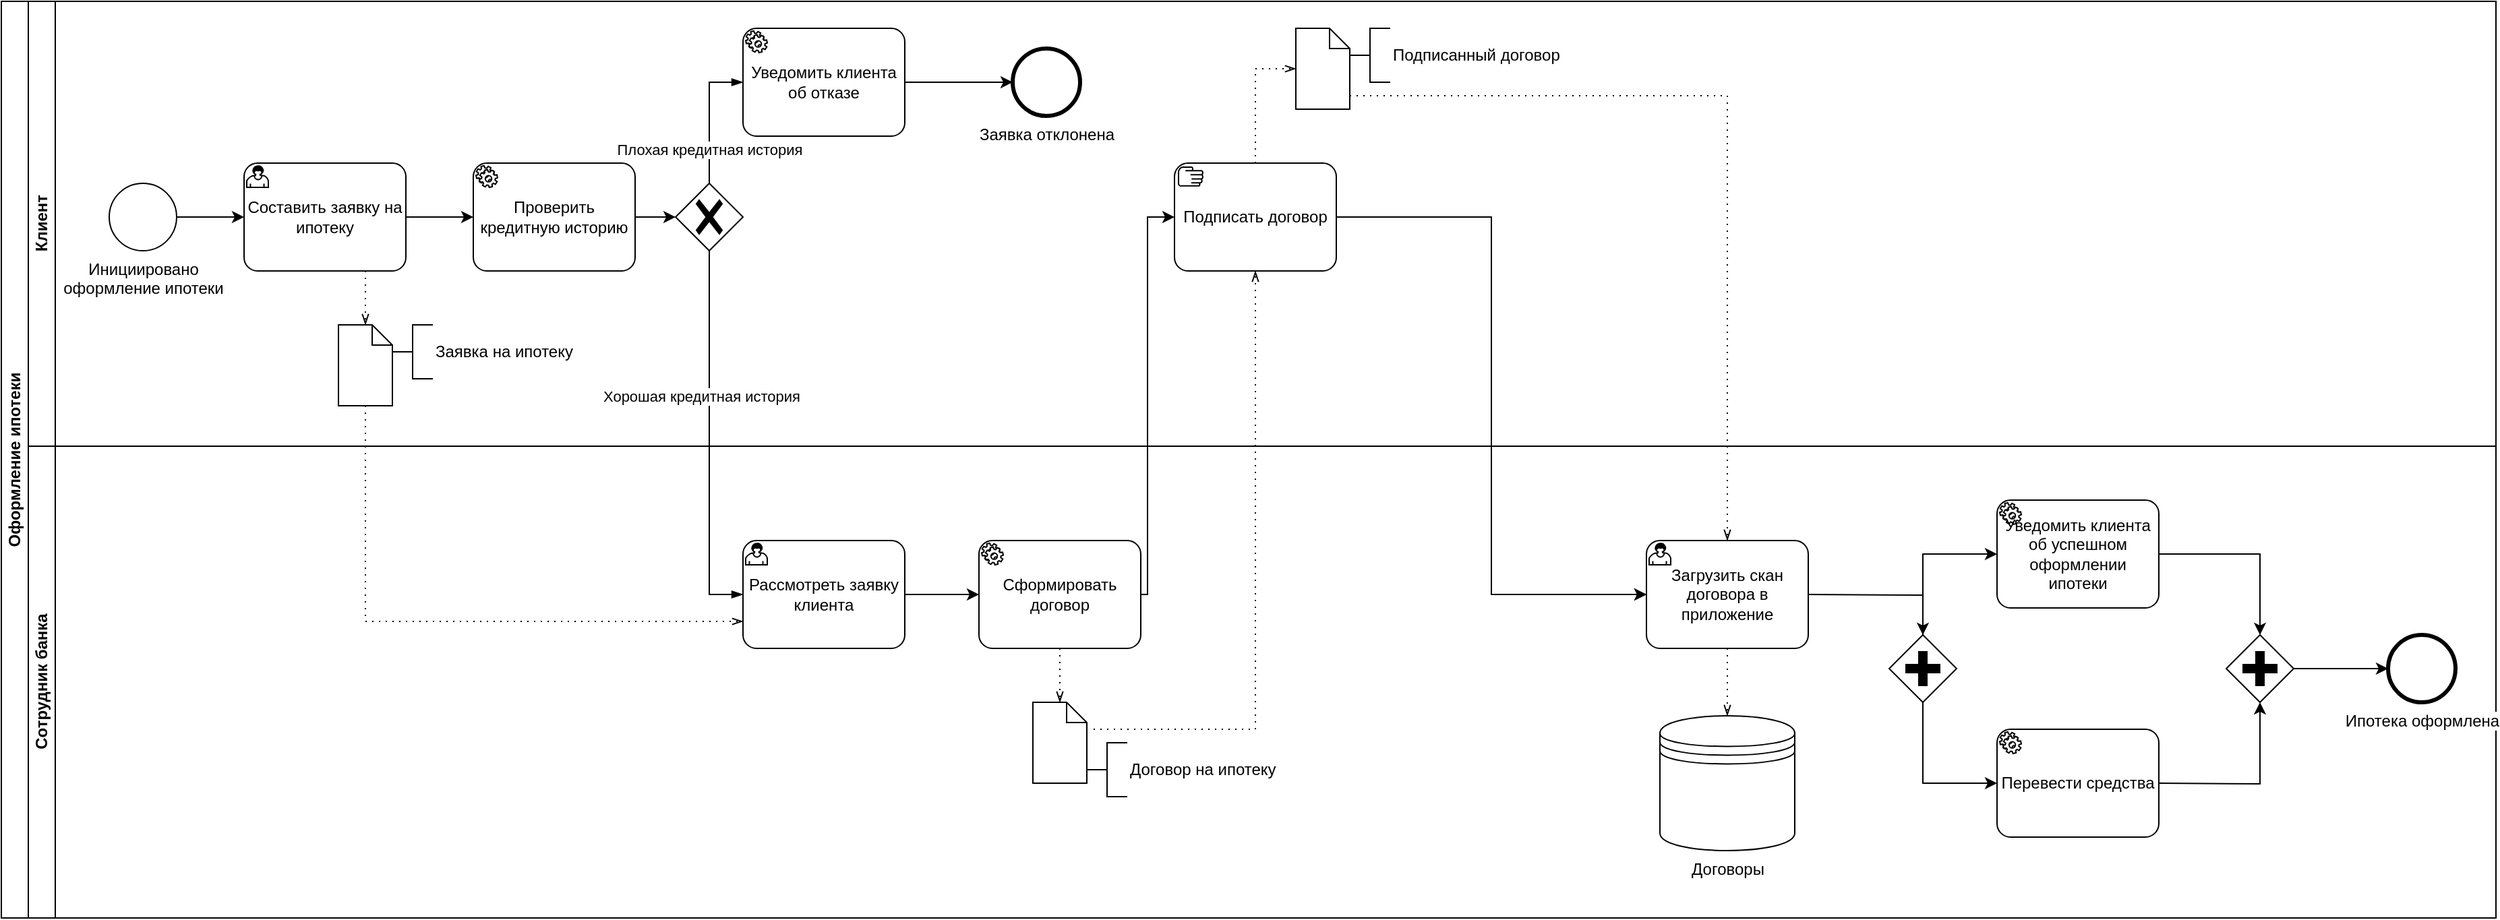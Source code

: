<mxfile version="24.8.2">
  <diagram name="Страница — 1" id="fx7uQK-0CRvI9rPKiEYD">
    <mxGraphModel dx="1293" dy="558" grid="1" gridSize="10" guides="1" tooltips="1" connect="1" arrows="1" fold="1" page="1" pageScale="1" pageWidth="1169" pageHeight="827" math="0" shadow="0">
      <root>
        <mxCell id="0" />
        <mxCell id="1" parent="0" />
        <mxCell id="-a0xLOdZY-EFVbSBvTB6-1" value="Оформление ипотеки" style="swimlane;html=1;childLayout=stackLayout;resizeParent=1;resizeParentMax=0;horizontal=0;startSize=20;horizontalStack=0;whiteSpace=wrap;" parent="1" vertex="1">
          <mxGeometry x="120" y="30" width="1850" height="680" as="geometry" />
        </mxCell>
        <mxCell id="-a0xLOdZY-EFVbSBvTB6-26" style="edgeStyle=orthogonalEdgeStyle;rounded=0;orthogonalLoop=1;jettySize=auto;html=1;entryX=0;entryY=0.5;entryDx=0;entryDy=0;entryPerimeter=0;" parent="-a0xLOdZY-EFVbSBvTB6-1" target="-a0xLOdZY-EFVbSBvTB6-25" edge="1">
          <mxGeometry relative="1" as="geometry">
            <Array as="points">
              <mxPoint x="850" y="440" />
              <mxPoint x="850" y="160" />
            </Array>
            <mxPoint x="845" y="440" as="sourcePoint" />
          </mxGeometry>
        </mxCell>
        <mxCell id="-a0xLOdZY-EFVbSBvTB6-33" style="edgeStyle=orthogonalEdgeStyle;rounded=0;orthogonalLoop=1;jettySize=auto;html=1;entryX=0;entryY=0.5;entryDx=0;entryDy=0;entryPerimeter=0;" parent="-a0xLOdZY-EFVbSBvTB6-1" source="-a0xLOdZY-EFVbSBvTB6-25" target="P9ozjkM_OFoo9wz9tVRu-3" edge="1">
          <mxGeometry relative="1" as="geometry">
            <mxPoint x="1220" y="440" as="targetPoint" />
          </mxGeometry>
        </mxCell>
        <mxCell id="-a0xLOdZY-EFVbSBvTB6-2" value="Клиент" style="swimlane;html=1;startSize=20;horizontal=0;" parent="-a0xLOdZY-EFVbSBvTB6-1" vertex="1">
          <mxGeometry x="20" width="1830" height="330" as="geometry" />
        </mxCell>
        <mxCell id="-a0xLOdZY-EFVbSBvTB6-5" value="Инициировано &lt;br&gt;оформление ипотеки" style="points=[[0.145,0.145,0],[0.5,0,0],[0.855,0.145,0],[1,0.5,0],[0.855,0.855,0],[0.5,1,0],[0.145,0.855,0],[0,0.5,0]];shape=mxgraph.bpmn.event;html=1;verticalLabelPosition=bottom;labelBackgroundColor=#ffffff;verticalAlign=top;align=center;perimeter=ellipsePerimeter;outlineConnect=0;aspect=fixed;outline=standard;symbol=general;" parent="-a0xLOdZY-EFVbSBvTB6-2" vertex="1">
          <mxGeometry x="60" y="135" width="50" height="50" as="geometry" />
        </mxCell>
        <mxCell id="-a0xLOdZY-EFVbSBvTB6-17" style="edgeStyle=orthogonalEdgeStyle;rounded=0;orthogonalLoop=1;jettySize=auto;html=1;" parent="-a0xLOdZY-EFVbSBvTB6-2" source="-a0xLOdZY-EFVbSBvTB6-7" target="-a0xLOdZY-EFVbSBvTB6-13" edge="1">
          <mxGeometry relative="1" as="geometry" />
        </mxCell>
        <mxCell id="-a0xLOdZY-EFVbSBvTB6-7" value="Составить заявку на ипотеку" style="points=[[0.25,0,0],[0.5,0,0],[0.75,0,0],[1,0.25,0],[1,0.5,0],[1,0.75,0],[0.75,1,0],[0.5,1,0],[0.25,1,0],[0,0.75,0],[0,0.5,0],[0,0.25,0]];shape=mxgraph.bpmn.task;whiteSpace=wrap;rectStyle=rounded;size=10;html=1;container=1;expand=0;collapsible=0;taskMarker=user;" parent="-a0xLOdZY-EFVbSBvTB6-2" vertex="1">
          <mxGeometry x="160" y="120" width="120" height="80" as="geometry" />
        </mxCell>
        <mxCell id="-a0xLOdZY-EFVbSBvTB6-8" value="" style="shape=mxgraph.bpmn.data;labelPosition=center;verticalLabelPosition=bottom;align=center;verticalAlign=top;size=15;html=1;" parent="-a0xLOdZY-EFVbSBvTB6-2" vertex="1">
          <mxGeometry x="230" y="240" width="40" height="60" as="geometry" />
        </mxCell>
        <mxCell id="-a0xLOdZY-EFVbSBvTB6-10" value="Заявка на ипотеку" style="html=1;shape=mxgraph.flowchart.annotation_2;align=left;labelPosition=right;" parent="-a0xLOdZY-EFVbSBvTB6-2" vertex="1">
          <mxGeometry x="270" y="240" width="30" height="40" as="geometry" />
        </mxCell>
        <mxCell id="-a0xLOdZY-EFVbSBvTB6-9" value="" style="edgeStyle=elbowEdgeStyle;fontSize=12;html=1;endFill=0;startFill=0;endSize=6;startSize=6;dashed=1;dashPattern=1 4;endArrow=openThin;startArrow=none;rounded=0;" parent="-a0xLOdZY-EFVbSBvTB6-2" edge="1">
          <mxGeometry width="160" relative="1" as="geometry">
            <mxPoint x="250" y="200" as="sourcePoint" />
            <mxPoint x="250" y="240" as="targetPoint" />
          </mxGeometry>
        </mxCell>
        <mxCell id="-a0xLOdZY-EFVbSBvTB6-52" style="edgeStyle=orthogonalEdgeStyle;rounded=0;orthogonalLoop=1;jettySize=auto;html=1;" parent="-a0xLOdZY-EFVbSBvTB6-2" source="-a0xLOdZY-EFVbSBvTB6-13" target="-a0xLOdZY-EFVbSBvTB6-51" edge="1">
          <mxGeometry relative="1" as="geometry" />
        </mxCell>
        <mxCell id="-a0xLOdZY-EFVbSBvTB6-13" value="Проверить кредитную историю" style="points=[[0.25,0,0],[0.5,0,0],[0.75,0,0],[1,0.25,0],[1,0.5,0],[1,0.75,0],[0.75,1,0],[0.5,1,0],[0.25,1,0],[0,0.75,0],[0,0.5,0],[0,0.25,0]];shape=mxgraph.bpmn.task;whiteSpace=wrap;rectStyle=rounded;size=10;html=1;container=1;expand=0;collapsible=0;taskMarker=service;" parent="-a0xLOdZY-EFVbSBvTB6-2" vertex="1">
          <mxGeometry x="330" y="120" width="120" height="80" as="geometry" />
        </mxCell>
        <mxCell id="-a0xLOdZY-EFVbSBvTB6-15" style="edgeStyle=orthogonalEdgeStyle;rounded=0;orthogonalLoop=1;jettySize=auto;html=1;entryX=0;entryY=0.5;entryDx=0;entryDy=0;entryPerimeter=0;" parent="-a0xLOdZY-EFVbSBvTB6-2" source="-a0xLOdZY-EFVbSBvTB6-5" target="-a0xLOdZY-EFVbSBvTB6-7" edge="1">
          <mxGeometry relative="1" as="geometry" />
        </mxCell>
        <mxCell id="-a0xLOdZY-EFVbSBvTB6-25" value="Подписать договор" style="points=[[0.25,0,0],[0.5,0,0],[0.75,0,0],[1,0.25,0],[1,0.5,0],[1,0.75,0],[0.75,1,0],[0.5,1,0],[0.25,1,0],[0,0.75,0],[0,0.5,0],[0,0.25,0]];shape=mxgraph.bpmn.task;whiteSpace=wrap;rectStyle=rounded;size=10;html=1;container=1;expand=0;collapsible=0;taskMarker=manual;" parent="-a0xLOdZY-EFVbSBvTB6-2" vertex="1">
          <mxGeometry x="850" y="120" width="120" height="80" as="geometry" />
        </mxCell>
        <mxCell id="-a0xLOdZY-EFVbSBvTB6-29" value="" style="shape=mxgraph.bpmn.data;labelPosition=center;verticalLabelPosition=bottom;align=center;verticalAlign=top;size=15;html=1;" parent="-a0xLOdZY-EFVbSBvTB6-2" vertex="1">
          <mxGeometry x="940" y="20" width="40" height="60" as="geometry" />
        </mxCell>
        <mxCell id="-a0xLOdZY-EFVbSBvTB6-30" value="Подписанный договор" style="html=1;shape=mxgraph.flowchart.annotation_2;align=left;labelPosition=right;" parent="-a0xLOdZY-EFVbSBvTB6-2" vertex="1">
          <mxGeometry x="980" y="20" width="30" height="40" as="geometry" />
        </mxCell>
        <mxCell id="-a0xLOdZY-EFVbSBvTB6-31" value="" style="edgeStyle=elbowEdgeStyle;fontSize=12;html=1;endFill=0;startFill=0;endSize=6;startSize=6;dashed=1;dashPattern=1 4;endArrow=openThin;startArrow=none;rounded=0;exitX=0.5;exitY=0;exitDx=0;exitDy=0;exitPerimeter=0;entryX=0;entryY=0.5;entryDx=0;entryDy=0;entryPerimeter=0;" parent="-a0xLOdZY-EFVbSBvTB6-2" source="-a0xLOdZY-EFVbSBvTB6-25" target="-a0xLOdZY-EFVbSBvTB6-29" edge="1">
          <mxGeometry width="160" relative="1" as="geometry">
            <mxPoint x="1020" y="160" as="sourcePoint" />
            <mxPoint x="1180" y="160" as="targetPoint" />
            <Array as="points">
              <mxPoint x="910" y="60" />
            </Array>
          </mxGeometry>
        </mxCell>
        <mxCell id="-a0xLOdZY-EFVbSBvTB6-32" value="" style="edgeStyle=elbowEdgeStyle;fontSize=12;html=1;endFill=0;startFill=0;endSize=6;startSize=6;dashed=1;dashPattern=1 4;endArrow=openThin;startArrow=none;rounded=0;entryX=0.5;entryY=0;entryDx=0;entryDy=0;entryPerimeter=0;" parent="-a0xLOdZY-EFVbSBvTB6-2" edge="1">
          <mxGeometry width="160" relative="1" as="geometry">
            <mxPoint x="980" y="70" as="sourcePoint" />
            <mxPoint x="1260" y="400.0" as="targetPoint" />
            <Array as="points">
              <mxPoint x="1260" y="240" />
            </Array>
          </mxGeometry>
        </mxCell>
        <mxCell id="-a0xLOdZY-EFVbSBvTB6-51" value="" style="points=[[0.25,0.25,0],[0.5,0,0],[0.75,0.25,0],[1,0.5,0],[0.75,0.75,0],[0.5,1,0],[0.25,0.75,0],[0,0.5,0]];shape=mxgraph.bpmn.gateway2;html=1;verticalLabelPosition=bottom;labelBackgroundColor=#ffffff;verticalAlign=top;align=center;perimeter=rhombusPerimeter;outlineConnect=0;outline=none;symbol=none;gwType=exclusive;" parent="-a0xLOdZY-EFVbSBvTB6-2" vertex="1">
          <mxGeometry x="480" y="135" width="50" height="50" as="geometry" />
        </mxCell>
        <mxCell id="-a0xLOdZY-EFVbSBvTB6-53" value="Уведомить клиента об отказе" style="points=[[0.25,0,0],[0.5,0,0],[0.75,0,0],[1,0.25,0],[1,0.5,0],[1,0.75,0],[0.75,1,0],[0.5,1,0],[0.25,1,0],[0,0.75,0],[0,0.5,0],[0,0.25,0]];shape=mxgraph.bpmn.task;whiteSpace=wrap;rectStyle=rounded;size=10;html=1;container=1;expand=0;collapsible=0;taskMarker=service;" parent="-a0xLOdZY-EFVbSBvTB6-2" vertex="1">
          <mxGeometry x="530" y="20" width="120" height="80" as="geometry" />
        </mxCell>
        <mxCell id="-a0xLOdZY-EFVbSBvTB6-54" value="" style="edgeStyle=elbowEdgeStyle;fontSize=12;html=1;endArrow=blockThin;endFill=1;rounded=0;entryX=0;entryY=0.5;entryDx=0;entryDy=0;entryPerimeter=0;exitX=0.5;exitY=0;exitDx=0;exitDy=0;exitPerimeter=0;" parent="-a0xLOdZY-EFVbSBvTB6-2" source="-a0xLOdZY-EFVbSBvTB6-51" target="-a0xLOdZY-EFVbSBvTB6-53" edge="1">
          <mxGeometry width="160" relative="1" as="geometry">
            <mxPoint x="500" y="130" as="sourcePoint" />
            <mxPoint x="720" y="130" as="targetPoint" />
            <Array as="points">
              <mxPoint x="505" y="100" />
            </Array>
          </mxGeometry>
        </mxCell>
        <mxCell id="-a0xLOdZY-EFVbSBvTB6-58" value="Плохая кредитная история" style="edgeLabel;html=1;align=center;verticalAlign=middle;resizable=0;points=[];" parent="-a0xLOdZY-EFVbSBvTB6-54" vertex="1" connectable="0">
          <mxGeometry x="-0.329" y="4" relative="1" as="geometry">
            <mxPoint x="4" y="8" as="offset" />
          </mxGeometry>
        </mxCell>
        <mxCell id="-a0xLOdZY-EFVbSBvTB6-56" value="Заявка отклонена" style="points=[[0.145,0.145,0],[0.5,0,0],[0.855,0.145,0],[1,0.5,0],[0.855,0.855,0],[0.5,1,0],[0.145,0.855,0],[0,0.5,0]];shape=mxgraph.bpmn.event;html=1;verticalLabelPosition=bottom;labelBackgroundColor=#ffffff;verticalAlign=top;align=center;perimeter=ellipsePerimeter;outlineConnect=0;aspect=fixed;outline=end;symbol=terminate2;" parent="-a0xLOdZY-EFVbSBvTB6-2" vertex="1">
          <mxGeometry x="730" y="35" width="50" height="50" as="geometry" />
        </mxCell>
        <mxCell id="-a0xLOdZY-EFVbSBvTB6-57" style="edgeStyle=orthogonalEdgeStyle;rounded=0;orthogonalLoop=1;jettySize=auto;html=1;entryX=0;entryY=0.5;entryDx=0;entryDy=0;entryPerimeter=0;" parent="-a0xLOdZY-EFVbSBvTB6-2" source="-a0xLOdZY-EFVbSBvTB6-53" target="-a0xLOdZY-EFVbSBvTB6-56" edge="1">
          <mxGeometry relative="1" as="geometry" />
        </mxCell>
        <mxCell id="-a0xLOdZY-EFVbSBvTB6-3" value="Сотрудник банка" style="swimlane;html=1;startSize=20;horizontal=0;" parent="-a0xLOdZY-EFVbSBvTB6-1" vertex="1">
          <mxGeometry x="20" y="330" width="1830" height="350" as="geometry" />
        </mxCell>
        <mxCell id="-a0xLOdZY-EFVbSBvTB6-14" value="Рассмотреть заявку клиента" style="points=[[0.25,0,0],[0.5,0,0],[0.75,0,0],[1,0.25,0],[1,0.5,0],[1,0.75,0],[0.75,1,0],[0.5,1,0],[0.25,1,0],[0,0.75,0],[0,0.5,0],[0,0.25,0]];shape=mxgraph.bpmn.task;whiteSpace=wrap;rectStyle=rounded;size=10;html=1;container=1;expand=0;collapsible=0;taskMarker=user;" parent="-a0xLOdZY-EFVbSBvTB6-3" vertex="1">
          <mxGeometry x="530" y="70" width="120" height="80" as="geometry" />
        </mxCell>
        <mxCell id="-a0xLOdZY-EFVbSBvTB6-20" style="edgeStyle=orthogonalEdgeStyle;rounded=0;orthogonalLoop=1;jettySize=auto;html=1;entryX=0;entryY=0.5;entryDx=0;entryDy=0;entryPerimeter=0;" parent="-a0xLOdZY-EFVbSBvTB6-3" source="-a0xLOdZY-EFVbSBvTB6-14" edge="1">
          <mxGeometry relative="1" as="geometry">
            <mxPoint x="705" y="110" as="targetPoint" />
          </mxGeometry>
        </mxCell>
        <mxCell id="-a0xLOdZY-EFVbSBvTB6-21" value="" style="shape=mxgraph.bpmn.data;labelPosition=center;verticalLabelPosition=bottom;align=center;verticalAlign=top;size=15;html=1;" parent="-a0xLOdZY-EFVbSBvTB6-3" vertex="1">
          <mxGeometry x="745" y="190" width="40" height="60" as="geometry" />
        </mxCell>
        <mxCell id="-a0xLOdZY-EFVbSBvTB6-23" value="" style="edgeStyle=elbowEdgeStyle;fontSize=12;html=1;endFill=0;startFill=0;endSize=6;startSize=6;dashed=1;dashPattern=1 4;endArrow=openThin;startArrow=none;rounded=0;exitX=0.5;exitY=1;exitDx=0;exitDy=0;exitPerimeter=0;entryX=0.5;entryY=0;entryDx=0;entryDy=0;entryPerimeter=0;" parent="-a0xLOdZY-EFVbSBvTB6-3" target="-a0xLOdZY-EFVbSBvTB6-21" edge="1">
          <mxGeometry width="160" relative="1" as="geometry">
            <mxPoint x="765" y="150" as="sourcePoint" />
            <mxPoint x="670" y="210" as="targetPoint" />
          </mxGeometry>
        </mxCell>
        <mxCell id="-a0xLOdZY-EFVbSBvTB6-24" value="Договор на ипотеку" style="html=1;shape=mxgraph.flowchart.annotation_2;align=left;labelPosition=right;" parent="-a0xLOdZY-EFVbSBvTB6-3" vertex="1">
          <mxGeometry x="785" y="220" width="30" height="40" as="geometry" />
        </mxCell>
        <mxCell id="-a0xLOdZY-EFVbSBvTB6-27" value="" style="edgeStyle=elbowEdgeStyle;fontSize=12;html=1;endFill=0;startFill=0;endSize=6;startSize=6;dashed=1;dashPattern=1 4;endArrow=openThin;startArrow=none;rounded=0;entryX=0.5;entryY=1;entryDx=0;entryDy=0;entryPerimeter=0;" parent="-a0xLOdZY-EFVbSBvTB6-3" target="-a0xLOdZY-EFVbSBvTB6-25" edge="1">
          <mxGeometry width="160" relative="1" as="geometry">
            <mxPoint x="790" y="210" as="sourcePoint" />
            <mxPoint x="910" y="210" as="targetPoint" />
            <Array as="points">
              <mxPoint x="910" y="60" />
            </Array>
          </mxGeometry>
        </mxCell>
        <mxCell id="-a0xLOdZY-EFVbSBvTB6-43" style="edgeStyle=orthogonalEdgeStyle;rounded=0;orthogonalLoop=1;jettySize=auto;html=1;" parent="-a0xLOdZY-EFVbSBvTB6-3" target="-a0xLOdZY-EFVbSBvTB6-41" edge="1">
          <mxGeometry relative="1" as="geometry">
            <mxPoint x="1320" y="110" as="sourcePoint" />
          </mxGeometry>
        </mxCell>
        <mxCell id="-a0xLOdZY-EFVbSBvTB6-35" style="edgeStyle=orthogonalEdgeStyle;rounded=0;orthogonalLoop=1;jettySize=auto;html=1;entryX=0;entryY=0.5;entryDx=0;entryDy=0;entryPerimeter=0;" parent="-a0xLOdZY-EFVbSBvTB6-3" edge="1">
          <mxGeometry relative="1" as="geometry">
            <mxPoint x="1149" y="110" as="sourcePoint" />
            <mxPoint x="1200" y="110" as="targetPoint" />
          </mxGeometry>
        </mxCell>
        <mxCell id="-a0xLOdZY-EFVbSBvTB6-36" value="Договоры" style="shape=datastore;html=1;labelPosition=center;verticalLabelPosition=bottom;align=center;verticalAlign=top;" parent="-a0xLOdZY-EFVbSBvTB6-3" vertex="1">
          <mxGeometry x="1210" y="200" width="100" height="100" as="geometry" />
        </mxCell>
        <mxCell id="-a0xLOdZY-EFVbSBvTB6-37" value="" style="edgeStyle=elbowEdgeStyle;fontSize=12;html=1;endFill=0;startFill=0;endSize=6;startSize=6;dashed=1;dashPattern=1 4;endArrow=openThin;startArrow=none;rounded=0;entryX=0.5;entryY=0;entryDx=0;entryDy=0;" parent="-a0xLOdZY-EFVbSBvTB6-3" target="-a0xLOdZY-EFVbSBvTB6-36" edge="1">
          <mxGeometry width="160" relative="1" as="geometry">
            <mxPoint x="1300" y="150" as="sourcePoint" />
            <mxPoint x="1430" y="150" as="targetPoint" />
            <Array as="points">
              <mxPoint x="1260" y="170" />
            </Array>
          </mxGeometry>
        </mxCell>
        <mxCell id="-a0xLOdZY-EFVbSBvTB6-41" value="" style="points=[[0.25,0.25,0],[0.5,0,0],[0.75,0.25,0],[1,0.5,0],[0.75,0.75,0],[0.5,1,0],[0.25,0.75,0],[0,0.5,0]];shape=mxgraph.bpmn.gateway2;html=1;verticalLabelPosition=bottom;labelBackgroundColor=#ffffff;verticalAlign=top;align=center;perimeter=rhombusPerimeter;outlineConnect=0;outline=none;symbol=none;gwType=parallel;" parent="-a0xLOdZY-EFVbSBvTB6-3" vertex="1">
          <mxGeometry x="1380" y="140" width="50" height="50" as="geometry" />
        </mxCell>
        <mxCell id="-a0xLOdZY-EFVbSBvTB6-42" style="edgeStyle=orthogonalEdgeStyle;rounded=0;orthogonalLoop=1;jettySize=auto;html=1;entryX=0;entryY=0.5;entryDx=0;entryDy=0;entryPerimeter=0;exitX=0.5;exitY=1;exitDx=0;exitDy=0;exitPerimeter=0;" parent="-a0xLOdZY-EFVbSBvTB6-3" source="-a0xLOdZY-EFVbSBvTB6-41" edge="1">
          <mxGeometry relative="1" as="geometry">
            <mxPoint x="1410" y="160" as="sourcePoint" />
            <Array as="points">
              <mxPoint x="1405" y="250" />
            </Array>
            <mxPoint x="1460" y="250" as="targetPoint" />
          </mxGeometry>
        </mxCell>
        <mxCell id="-a0xLOdZY-EFVbSBvTB6-44" value="Уведомить клиента об успешном оформлении ипотеки" style="points=[[0.25,0,0],[0.5,0,0],[0.75,0,0],[1,0.25,0],[1,0.5,0],[1,0.75,0],[0.75,1,0],[0.5,1,0],[0.25,1,0],[0,0.75,0],[0,0.5,0],[0,0.25,0]];shape=mxgraph.bpmn.task;whiteSpace=wrap;rectStyle=rounded;size=10;html=1;container=1;expand=0;collapsible=0;taskMarker=service;" parent="-a0xLOdZY-EFVbSBvTB6-3" vertex="1">
          <mxGeometry x="1460" y="40" width="120" height="80" as="geometry" />
        </mxCell>
        <mxCell id="-a0xLOdZY-EFVbSBvTB6-46" style="edgeStyle=orthogonalEdgeStyle;rounded=0;orthogonalLoop=1;jettySize=auto;html=1;entryX=0;entryY=0.5;entryDx=0;entryDy=0;entryPerimeter=0;exitX=0.5;exitY=0;exitDx=0;exitDy=0;exitPerimeter=0;" parent="-a0xLOdZY-EFVbSBvTB6-3" source="-a0xLOdZY-EFVbSBvTB6-41" target="-a0xLOdZY-EFVbSBvTB6-44" edge="1">
          <mxGeometry relative="1" as="geometry" />
        </mxCell>
        <mxCell id="-a0xLOdZY-EFVbSBvTB6-47" value="" style="points=[[0.25,0.25,0],[0.5,0,0],[0.75,0.25,0],[1,0.5,0],[0.75,0.75,0],[0.5,1,0],[0.25,0.75,0],[0,0.5,0]];shape=mxgraph.bpmn.gateway2;html=1;verticalLabelPosition=bottom;labelBackgroundColor=#ffffff;verticalAlign=top;align=center;perimeter=rhombusPerimeter;outlineConnect=0;outline=none;symbol=none;gwType=parallel;" parent="-a0xLOdZY-EFVbSBvTB6-3" vertex="1">
          <mxGeometry x="1630" y="140" width="50" height="50" as="geometry" />
        </mxCell>
        <mxCell id="-a0xLOdZY-EFVbSBvTB6-48" style="edgeStyle=orthogonalEdgeStyle;rounded=0;orthogonalLoop=1;jettySize=auto;html=1;entryX=0.5;entryY=1;entryDx=0;entryDy=0;entryPerimeter=0;" parent="-a0xLOdZY-EFVbSBvTB6-3" target="-a0xLOdZY-EFVbSBvTB6-47" edge="1">
          <mxGeometry relative="1" as="geometry">
            <mxPoint x="1580" y="250" as="sourcePoint" />
          </mxGeometry>
        </mxCell>
        <mxCell id="-a0xLOdZY-EFVbSBvTB6-49" style="edgeStyle=orthogonalEdgeStyle;rounded=0;orthogonalLoop=1;jettySize=auto;html=1;entryX=0.5;entryY=0;entryDx=0;entryDy=0;entryPerimeter=0;" parent="-a0xLOdZY-EFVbSBvTB6-3" source="-a0xLOdZY-EFVbSBvTB6-44" target="-a0xLOdZY-EFVbSBvTB6-47" edge="1">
          <mxGeometry relative="1" as="geometry" />
        </mxCell>
        <mxCell id="-a0xLOdZY-EFVbSBvTB6-6" value="Ипотека оформлена" style="points=[[0.145,0.145,0],[0.5,0,0],[0.855,0.145,0],[1,0.5,0],[0.855,0.855,0],[0.5,1,0],[0.145,0.855,0],[0,0.5,0]];shape=mxgraph.bpmn.event;html=1;verticalLabelPosition=bottom;labelBackgroundColor=#ffffff;verticalAlign=top;align=center;perimeter=ellipsePerimeter;outlineConnect=0;aspect=fixed;outline=end;symbol=terminate2;" parent="-a0xLOdZY-EFVbSBvTB6-3" vertex="1">
          <mxGeometry x="1750" y="140" width="50" height="50" as="geometry" />
        </mxCell>
        <mxCell id="-a0xLOdZY-EFVbSBvTB6-50" style="edgeStyle=orthogonalEdgeStyle;rounded=0;orthogonalLoop=1;jettySize=auto;html=1;entryX=0;entryY=0.5;entryDx=0;entryDy=0;entryPerimeter=0;" parent="-a0xLOdZY-EFVbSBvTB6-3" source="-a0xLOdZY-EFVbSBvTB6-47" target="-a0xLOdZY-EFVbSBvTB6-6" edge="1">
          <mxGeometry relative="1" as="geometry" />
        </mxCell>
        <mxCell id="P9ozjkM_OFoo9wz9tVRu-2" value="Перевести средства" style="points=[[0.25,0,0],[0.5,0,0],[0.75,0,0],[1,0.25,0],[1,0.5,0],[1,0.75,0],[0.75,1,0],[0.5,1,0],[0.25,1,0],[0,0.75,0],[0,0.5,0],[0,0.25,0]];shape=mxgraph.bpmn.task;whiteSpace=wrap;rectStyle=rounded;size=10;html=1;container=1;expand=0;collapsible=0;taskMarker=service;" vertex="1" parent="-a0xLOdZY-EFVbSBvTB6-3">
          <mxGeometry x="1460" y="210" width="120" height="80" as="geometry" />
        </mxCell>
        <mxCell id="P9ozjkM_OFoo9wz9tVRu-3" value="Загрузить скан договора в приложение" style="points=[[0.25,0,0],[0.5,0,0],[0.75,0,0],[1,0.25,0],[1,0.5,0],[1,0.75,0],[0.75,1,0],[0.5,1,0],[0.25,1,0],[0,0.75,0],[0,0.5,0],[0,0.25,0]];shape=mxgraph.bpmn.task;whiteSpace=wrap;rectStyle=rounded;size=10;html=1;container=1;expand=0;collapsible=0;taskMarker=user;" vertex="1" parent="-a0xLOdZY-EFVbSBvTB6-3">
          <mxGeometry x="1200" y="70" width="120" height="80" as="geometry" />
        </mxCell>
        <mxCell id="P9ozjkM_OFoo9wz9tVRu-4" value="Сформировать договор" style="points=[[0.25,0,0],[0.5,0,0],[0.75,0,0],[1,0.25,0],[1,0.5,0],[1,0.75,0],[0.75,1,0],[0.5,1,0],[0.25,1,0],[0,0.75,0],[0,0.5,0],[0,0.25,0]];shape=mxgraph.bpmn.task;whiteSpace=wrap;rectStyle=rounded;size=10;html=1;container=1;expand=0;collapsible=0;taskMarker=service;" vertex="1" parent="-a0xLOdZY-EFVbSBvTB6-3">
          <mxGeometry x="705" y="70" width="120" height="80" as="geometry" />
        </mxCell>
        <mxCell id="-a0xLOdZY-EFVbSBvTB6-55" value="" style="edgeStyle=elbowEdgeStyle;fontSize=12;html=1;endArrow=blockThin;endFill=1;rounded=0;exitX=0.5;exitY=1;exitDx=0;exitDy=0;exitPerimeter=0;entryX=0;entryY=0.5;entryDx=0;entryDy=0;entryPerimeter=0;" parent="-a0xLOdZY-EFVbSBvTB6-1" source="-a0xLOdZY-EFVbSBvTB6-51" target="-a0xLOdZY-EFVbSBvTB6-14" edge="1">
          <mxGeometry width="160" relative="1" as="geometry">
            <mxPoint x="600" y="200" as="sourcePoint" />
            <mxPoint x="760" y="200" as="targetPoint" />
            <Array as="points">
              <mxPoint x="525" y="330" />
            </Array>
          </mxGeometry>
        </mxCell>
        <mxCell id="-a0xLOdZY-EFVbSBvTB6-59" value="Хорошая кредитная история" style="edgeLabel;html=1;align=center;verticalAlign=middle;resizable=0;points=[];" parent="-a0xLOdZY-EFVbSBvTB6-55" vertex="1" connectable="0">
          <mxGeometry x="-0.233" y="-6" relative="1" as="geometry">
            <mxPoint as="offset" />
          </mxGeometry>
        </mxCell>
        <mxCell id="P9ozjkM_OFoo9wz9tVRu-1" value="" style="edgeStyle=elbowEdgeStyle;fontSize=12;html=1;endFill=0;startFill=0;endSize=6;startSize=6;dashed=1;dashPattern=1 4;endArrow=openThin;startArrow=none;rounded=0;entryX=0;entryY=0.75;entryDx=0;entryDy=0;entryPerimeter=0;exitX=0.5;exitY=1;exitDx=0;exitDy=0;exitPerimeter=0;" edge="1" parent="-a0xLOdZY-EFVbSBvTB6-1" source="-a0xLOdZY-EFVbSBvTB6-8" target="-a0xLOdZY-EFVbSBvTB6-14">
          <mxGeometry width="160" relative="1" as="geometry">
            <mxPoint x="280.143" y="300" as="sourcePoint" />
            <mxPoint x="280" y="350" as="targetPoint" />
            <Array as="points">
              <mxPoint x="270" y="400" />
            </Array>
          </mxGeometry>
        </mxCell>
      </root>
    </mxGraphModel>
  </diagram>
</mxfile>
